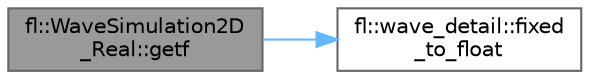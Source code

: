 digraph "fl::WaveSimulation2D_Real::getf"
{
 // INTERACTIVE_SVG=YES
 // LATEX_PDF_SIZE
  bgcolor="transparent";
  edge [fontname=Helvetica,fontsize=10,labelfontname=Helvetica,labelfontsize=10];
  node [fontname=Helvetica,fontsize=10,shape=box,height=0.2,width=0.4];
  rankdir="LR";
  Node1 [id="Node000001",label="fl::WaveSimulation2D\l_Real::getf",height=0.2,width=0.4,color="gray40", fillcolor="grey60", style="filled", fontcolor="black",tooltip=" "];
  Node1 -> Node2 [id="edge1_Node000001_Node000002",color="steelblue1",style="solid",tooltip=" "];
  Node2 [id="Node000002",label="fl::wave_detail::fixed\l_to_float",height=0.2,width=0.4,color="grey40", fillcolor="white", style="filled",URL="$d9/d75/namespacefl_1_1wave__detail_abffe814cee732194d9dc3e73b7952adf.html#abffe814cee732194d9dc3e73b7952adf",tooltip=" "];
}
